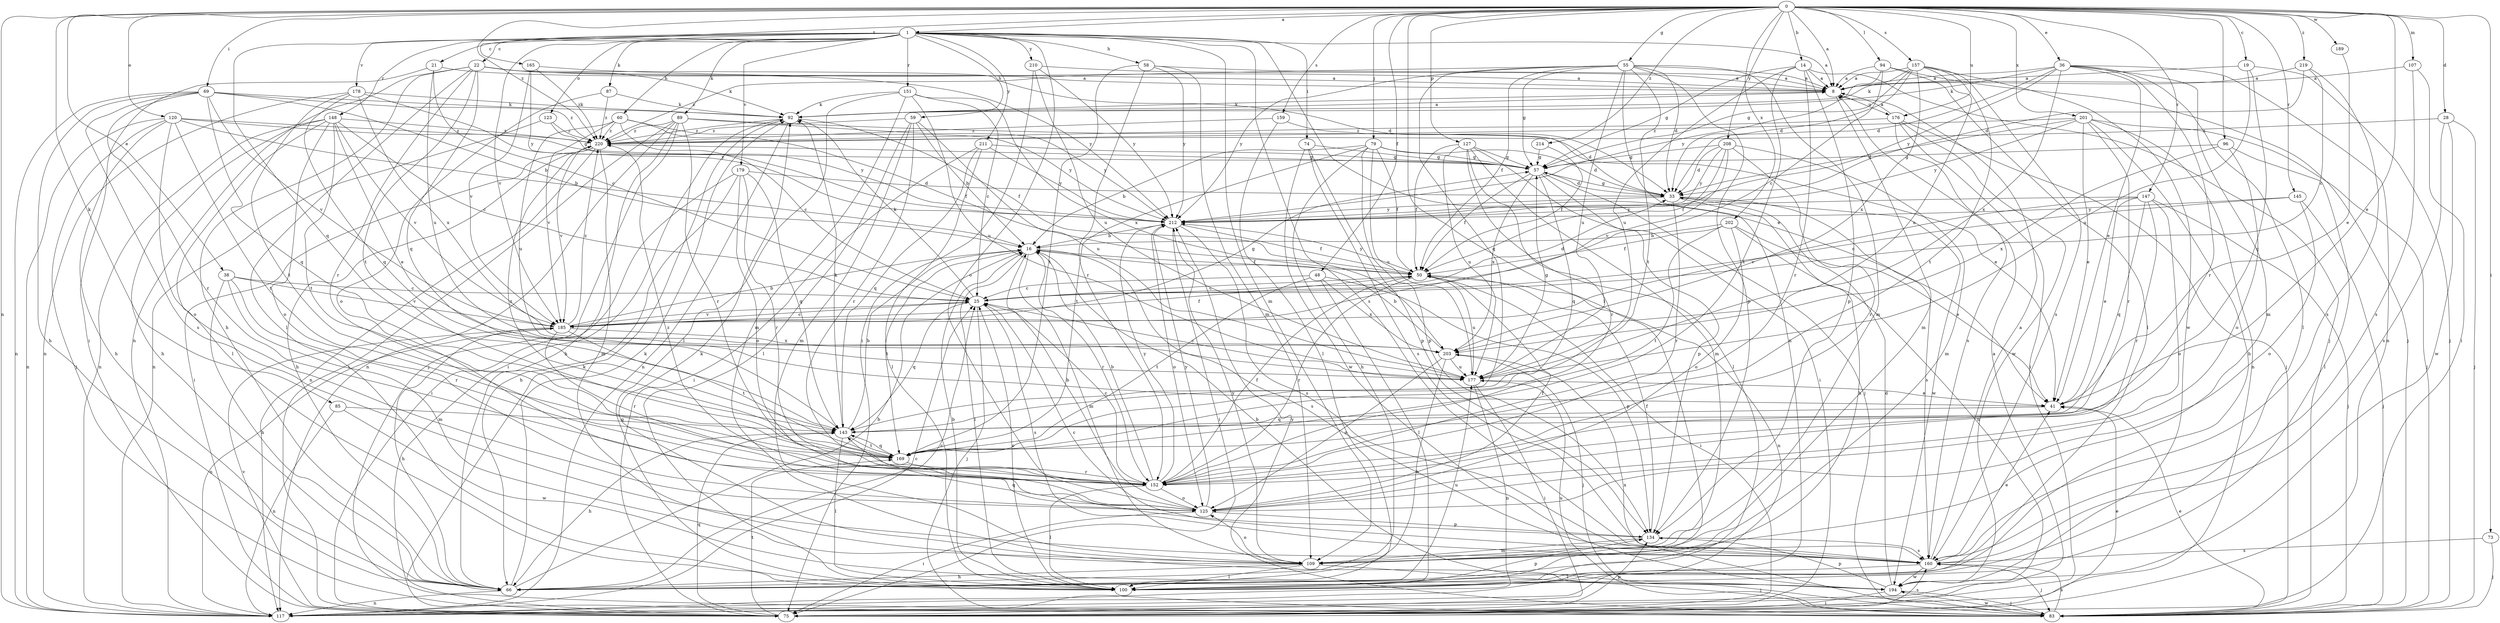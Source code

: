 strict digraph  {
0;
1;
8;
14;
16;
19;
21;
22;
25;
28;
33;
36;
38;
41;
48;
50;
55;
57;
58;
59;
60;
66;
69;
73;
74;
75;
79;
83;
85;
87;
89;
92;
94;
96;
100;
107;
109;
117;
120;
123;
125;
127;
134;
143;
145;
147;
148;
151;
152;
157;
159;
160;
165;
169;
176;
177;
178;
179;
185;
189;
194;
201;
202;
203;
208;
210;
211;
212;
214;
219;
220;
0 -> 1  [label=a];
0 -> 8  [label=a];
0 -> 14  [label=b];
0 -> 19  [label=c];
0 -> 28  [label=d];
0 -> 36  [label=e];
0 -> 38  [label=e];
0 -> 41  [label=e];
0 -> 48  [label=f];
0 -> 55  [label=g];
0 -> 69  [label=i];
0 -> 73  [label=i];
0 -> 79  [label=j];
0 -> 85  [label=k];
0 -> 94  [label=l];
0 -> 96  [label=l];
0 -> 100  [label=l];
0 -> 107  [label=m];
0 -> 117  [label=n];
0 -> 120  [label=o];
0 -> 127  [label=p];
0 -> 145  [label=r];
0 -> 147  [label=r];
0 -> 157  [label=s];
0 -> 159  [label=s];
0 -> 165  [label=t];
0 -> 176  [label=u];
0 -> 189  [label=w];
0 -> 201  [label=x];
0 -> 202  [label=x];
0 -> 208  [label=y];
0 -> 214  [label=z];
0 -> 219  [label=z];
0 -> 220  [label=z];
1 -> 8  [label=a];
1 -> 21  [label=c];
1 -> 22  [label=c];
1 -> 41  [label=e];
1 -> 58  [label=h];
1 -> 59  [label=h];
1 -> 60  [label=h];
1 -> 74  [label=i];
1 -> 87  [label=k];
1 -> 89  [label=k];
1 -> 109  [label=m];
1 -> 123  [label=o];
1 -> 125  [label=o];
1 -> 143  [label=q];
1 -> 148  [label=r];
1 -> 151  [label=r];
1 -> 160  [label=s];
1 -> 178  [label=v];
1 -> 179  [label=v];
1 -> 185  [label=v];
1 -> 210  [label=y];
1 -> 211  [label=y];
8 -> 92  [label=k];
8 -> 109  [label=m];
8 -> 176  [label=u];
14 -> 8  [label=a];
14 -> 57  [label=g];
14 -> 83  [label=j];
14 -> 134  [label=p];
14 -> 152  [label=r];
14 -> 169  [label=t];
14 -> 177  [label=u];
16 -> 50  [label=f];
16 -> 100  [label=l];
16 -> 109  [label=m];
16 -> 152  [label=r];
16 -> 160  [label=s];
16 -> 169  [label=t];
19 -> 8  [label=a];
19 -> 83  [label=j];
19 -> 143  [label=q];
19 -> 177  [label=u];
21 -> 8  [label=a];
21 -> 25  [label=c];
21 -> 75  [label=i];
21 -> 177  [label=u];
22 -> 8  [label=a];
22 -> 33  [label=d];
22 -> 66  [label=h];
22 -> 92  [label=k];
22 -> 100  [label=l];
22 -> 117  [label=n];
22 -> 143  [label=q];
22 -> 152  [label=r];
22 -> 169  [label=t];
22 -> 212  [label=y];
25 -> 33  [label=d];
25 -> 83  [label=j];
25 -> 92  [label=k];
25 -> 143  [label=q];
25 -> 160  [label=s];
25 -> 185  [label=v];
28 -> 83  [label=j];
28 -> 160  [label=s];
28 -> 194  [label=w];
28 -> 220  [label=z];
33 -> 57  [label=g];
33 -> 66  [label=h];
33 -> 152  [label=r];
33 -> 160  [label=s];
33 -> 194  [label=w];
33 -> 212  [label=y];
36 -> 8  [label=a];
36 -> 33  [label=d];
36 -> 41  [label=e];
36 -> 92  [label=k];
36 -> 100  [label=l];
36 -> 109  [label=m];
36 -> 117  [label=n];
36 -> 152  [label=r];
36 -> 203  [label=x];
36 -> 212  [label=y];
38 -> 25  [label=c];
38 -> 66  [label=h];
38 -> 109  [label=m];
38 -> 152  [label=r];
38 -> 185  [label=v];
41 -> 143  [label=q];
48 -> 25  [label=c];
48 -> 100  [label=l];
48 -> 134  [label=p];
48 -> 169  [label=t];
48 -> 203  [label=x];
50 -> 25  [label=c];
50 -> 75  [label=i];
50 -> 117  [label=n];
50 -> 152  [label=r];
50 -> 177  [label=u];
50 -> 212  [label=y];
55 -> 8  [label=a];
55 -> 33  [label=d];
55 -> 50  [label=f];
55 -> 57  [label=g];
55 -> 109  [label=m];
55 -> 117  [label=n];
55 -> 134  [label=p];
55 -> 143  [label=q];
55 -> 169  [label=t];
55 -> 177  [label=u];
55 -> 212  [label=y];
55 -> 220  [label=z];
57 -> 33  [label=d];
57 -> 50  [label=f];
57 -> 83  [label=j];
57 -> 134  [label=p];
57 -> 143  [label=q];
57 -> 203  [label=x];
58 -> 8  [label=a];
58 -> 109  [label=m];
58 -> 152  [label=r];
58 -> 169  [label=t];
58 -> 212  [label=y];
59 -> 16  [label=b];
59 -> 100  [label=l];
59 -> 109  [label=m];
59 -> 152  [label=r];
59 -> 177  [label=u];
59 -> 220  [label=z];
60 -> 25  [label=c];
60 -> 50  [label=f];
60 -> 177  [label=u];
60 -> 185  [label=v];
60 -> 212  [label=y];
60 -> 220  [label=z];
66 -> 16  [label=b];
66 -> 25  [label=c];
66 -> 92  [label=k];
66 -> 117  [label=n];
66 -> 177  [label=u];
69 -> 16  [label=b];
69 -> 66  [label=h];
69 -> 92  [label=k];
69 -> 117  [label=n];
69 -> 143  [label=q];
69 -> 152  [label=r];
69 -> 160  [label=s];
69 -> 185  [label=v];
69 -> 220  [label=z];
73 -> 83  [label=j];
73 -> 160  [label=s];
74 -> 57  [label=g];
74 -> 134  [label=p];
74 -> 160  [label=s];
74 -> 194  [label=w];
75 -> 41  [label=e];
75 -> 92  [label=k];
75 -> 134  [label=p];
75 -> 143  [label=q];
75 -> 160  [label=s];
75 -> 169  [label=t];
75 -> 185  [label=v];
79 -> 16  [label=b];
79 -> 33  [label=d];
79 -> 50  [label=f];
79 -> 57  [label=g];
79 -> 66  [label=h];
79 -> 134  [label=p];
79 -> 169  [label=t];
79 -> 177  [label=u];
83 -> 41  [label=e];
83 -> 160  [label=s];
83 -> 177  [label=u];
83 -> 194  [label=w];
83 -> 203  [label=x];
83 -> 212  [label=y];
85 -> 117  [label=n];
85 -> 143  [label=q];
85 -> 194  [label=w];
87 -> 92  [label=k];
87 -> 125  [label=o];
87 -> 220  [label=z];
89 -> 33  [label=d];
89 -> 66  [label=h];
89 -> 75  [label=i];
89 -> 83  [label=j];
89 -> 117  [label=n];
89 -> 152  [label=r];
89 -> 212  [label=y];
89 -> 220  [label=z];
92 -> 8  [label=a];
92 -> 50  [label=f];
92 -> 75  [label=i];
92 -> 117  [label=n];
92 -> 220  [label=z];
94 -> 8  [label=a];
94 -> 25  [label=c];
94 -> 83  [label=j];
94 -> 100  [label=l];
94 -> 212  [label=y];
96 -> 57  [label=g];
96 -> 100  [label=l];
96 -> 125  [label=o];
96 -> 203  [label=x];
100 -> 16  [label=b];
100 -> 25  [label=c];
100 -> 134  [label=p];
107 -> 8  [label=a];
107 -> 75  [label=i];
107 -> 160  [label=s];
109 -> 66  [label=h];
109 -> 83  [label=j];
109 -> 100  [label=l];
109 -> 125  [label=o];
109 -> 212  [label=y];
117 -> 8  [label=a];
117 -> 25  [label=c];
120 -> 16  [label=b];
120 -> 57  [label=g];
120 -> 66  [label=h];
120 -> 83  [label=j];
120 -> 117  [label=n];
120 -> 125  [label=o];
120 -> 169  [label=t];
120 -> 220  [label=z];
123 -> 117  [label=n];
123 -> 212  [label=y];
123 -> 220  [label=z];
125 -> 16  [label=b];
125 -> 50  [label=f];
125 -> 75  [label=i];
125 -> 134  [label=p];
125 -> 212  [label=y];
125 -> 220  [label=z];
127 -> 50  [label=f];
127 -> 57  [label=g];
127 -> 75  [label=i];
127 -> 100  [label=l];
127 -> 109  [label=m];
127 -> 152  [label=r];
127 -> 177  [label=u];
134 -> 50  [label=f];
134 -> 109  [label=m];
134 -> 143  [label=q];
134 -> 160  [label=s];
143 -> 16  [label=b];
143 -> 66  [label=h];
143 -> 92  [label=k];
143 -> 100  [label=l];
143 -> 169  [label=t];
145 -> 25  [label=c];
145 -> 83  [label=j];
145 -> 125  [label=o];
145 -> 212  [label=y];
147 -> 41  [label=e];
147 -> 83  [label=j];
147 -> 125  [label=o];
147 -> 143  [label=q];
147 -> 152  [label=r];
147 -> 185  [label=v];
147 -> 212  [label=y];
148 -> 25  [label=c];
148 -> 41  [label=e];
148 -> 66  [label=h];
148 -> 100  [label=l];
148 -> 117  [label=n];
148 -> 125  [label=o];
148 -> 169  [label=t];
148 -> 185  [label=v];
148 -> 220  [label=z];
151 -> 25  [label=c];
151 -> 92  [label=k];
151 -> 100  [label=l];
151 -> 109  [label=m];
151 -> 177  [label=u];
151 -> 203  [label=x];
152 -> 16  [label=b];
152 -> 25  [label=c];
152 -> 50  [label=f];
152 -> 100  [label=l];
152 -> 125  [label=o];
152 -> 212  [label=y];
157 -> 8  [label=a];
157 -> 33  [label=d];
157 -> 57  [label=g];
157 -> 92  [label=k];
157 -> 160  [label=s];
157 -> 169  [label=t];
157 -> 177  [label=u];
157 -> 194  [label=w];
157 -> 203  [label=x];
159 -> 41  [label=e];
159 -> 100  [label=l];
159 -> 220  [label=z];
160 -> 8  [label=a];
160 -> 25  [label=c];
160 -> 41  [label=e];
160 -> 83  [label=j];
160 -> 100  [label=l];
160 -> 194  [label=w];
165 -> 8  [label=a];
165 -> 185  [label=v];
165 -> 212  [label=y];
165 -> 220  [label=z];
169 -> 143  [label=q];
169 -> 152  [label=r];
169 -> 220  [label=z];
176 -> 8  [label=a];
176 -> 75  [label=i];
176 -> 83  [label=j];
176 -> 160  [label=s];
176 -> 194  [label=w];
176 -> 220  [label=z];
177 -> 25  [label=c];
177 -> 41  [label=e];
177 -> 57  [label=g];
177 -> 75  [label=i];
177 -> 117  [label=n];
178 -> 92  [label=k];
178 -> 117  [label=n];
178 -> 143  [label=q];
178 -> 169  [label=t];
178 -> 203  [label=x];
178 -> 212  [label=y];
179 -> 33  [label=d];
179 -> 66  [label=h];
179 -> 75  [label=i];
179 -> 125  [label=o];
179 -> 143  [label=q];
179 -> 152  [label=r];
185 -> 16  [label=b];
185 -> 25  [label=c];
185 -> 50  [label=f];
185 -> 57  [label=g];
185 -> 66  [label=h];
185 -> 117  [label=n];
185 -> 152  [label=r];
185 -> 169  [label=t];
185 -> 203  [label=x];
185 -> 220  [label=z];
189 -> 41  [label=e];
194 -> 16  [label=b];
194 -> 33  [label=d];
194 -> 75  [label=i];
194 -> 83  [label=j];
194 -> 92  [label=k];
194 -> 134  [label=p];
201 -> 33  [label=d];
201 -> 41  [label=e];
201 -> 66  [label=h];
201 -> 83  [label=j];
201 -> 117  [label=n];
201 -> 152  [label=r];
201 -> 212  [label=y];
201 -> 220  [label=z];
202 -> 16  [label=b];
202 -> 41  [label=e];
202 -> 50  [label=f];
202 -> 117  [label=n];
202 -> 125  [label=o];
202 -> 169  [label=t];
203 -> 16  [label=b];
203 -> 66  [label=h];
203 -> 83  [label=j];
203 -> 125  [label=o];
203 -> 177  [label=u];
208 -> 33  [label=d];
208 -> 50  [label=f];
208 -> 57  [label=g];
208 -> 109  [label=m];
208 -> 152  [label=r];
208 -> 185  [label=v];
208 -> 212  [label=y];
210 -> 8  [label=a];
210 -> 75  [label=i];
210 -> 177  [label=u];
210 -> 212  [label=y];
211 -> 57  [label=g];
211 -> 75  [label=i];
211 -> 100  [label=l];
211 -> 143  [label=q];
211 -> 212  [label=y];
212 -> 16  [label=b];
212 -> 50  [label=f];
212 -> 75  [label=i];
212 -> 125  [label=o];
212 -> 160  [label=s];
214 -> 50  [label=f];
214 -> 57  [label=g];
219 -> 8  [label=a];
219 -> 25  [label=c];
219 -> 33  [label=d];
219 -> 160  [label=s];
220 -> 57  [label=g];
220 -> 66  [label=h];
220 -> 75  [label=i];
220 -> 109  [label=m];
220 -> 117  [label=n];
220 -> 185  [label=v];
}
